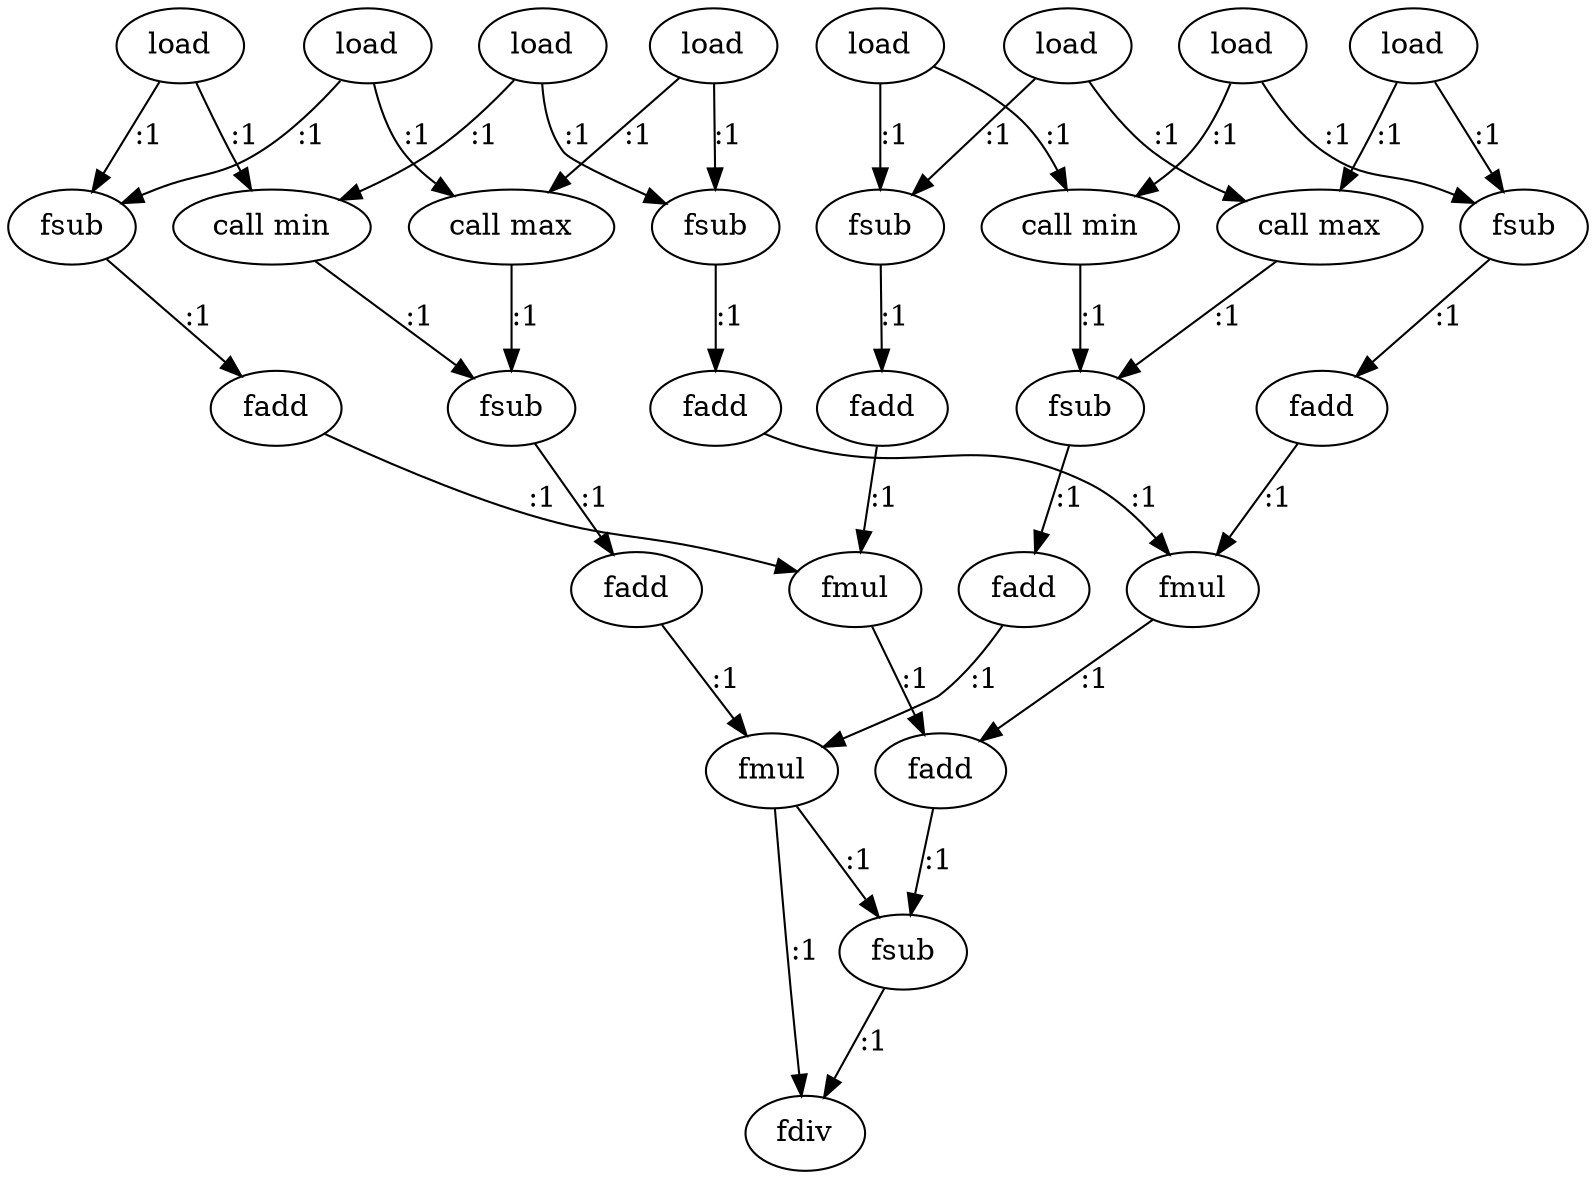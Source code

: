 digraph  {
   0 [label="load"];
   1 [label="call max"];
   2 [label="load"];
   3 [label="load"];
   4 [label="load"];
   5 [label="load"];
   6 [label="load"];
   7 [label="load"];
   8 [label="load"];
   9 [label="fsub"];
   10 [label="call max"];
   11 [label="call min"];
   12 [label="call min"];
   13 [label="fsub"];
   14 [label="fadd"];
   15 [label="fsub"];
   16 [label="fadd"];
   17 [label="fmul"];
   18 [label="fadd"];
   19 [label="fsub"];
   20 [label="fadd"];
   21 [label="fmul"];
   22 [label="fsub"];
   23 [label="fadd"];
   24 [label="fsub"];
   25 [label="fadd"];
   26 [label="fmul"];
   27 [label="fadd"];
   28 [label="fsub"];
   29 [label="fdiv"];

   0->10 [label=":1"]
   0->9 [label=":1"]
   1->15 [label=":1"]
   2->1 [label=":1"]
   2->19 [label=":1"]
   3->11 [label=":1"]
   3->9 [label=":1"]
   4->12 [label=":1"]
   4->19 [label=":1"]
   5->10 [label=":1"]
   5->22 [label=":1"]
   6->1 [label=":1"]
   6->24 [label=":1"]
   7->11 [label=":1"]
   7->22 [label=":1"]
   8->12 [label=":1"]
   8->24 [label=":1"]
   9->18 [label=":1"]
   10->13 [label=":1"]
   11->13 [label=":1"]
   12->15 [label=":1"]
   13->14 [label=":1"]
   14->17 [label=":1"]
   15->16 [label=":1"]
   16->17 [label=":1"]
   17->29 [label=":1"]
   17->28 [label=":1"]
   18->21 [label=":1"]
   19->20 [label=":1"]
   20->21 [label=":1"]
   21->27 [label=":1"]
   22->23 [label=":1"]
   23->26 [label=":1"]
   24->25 [label=":1"]
   25->26 [label=":1"]
   26->27 [label=":1"]
   27->28 [label=":1"]
   28->29 [label=":1"]
}
